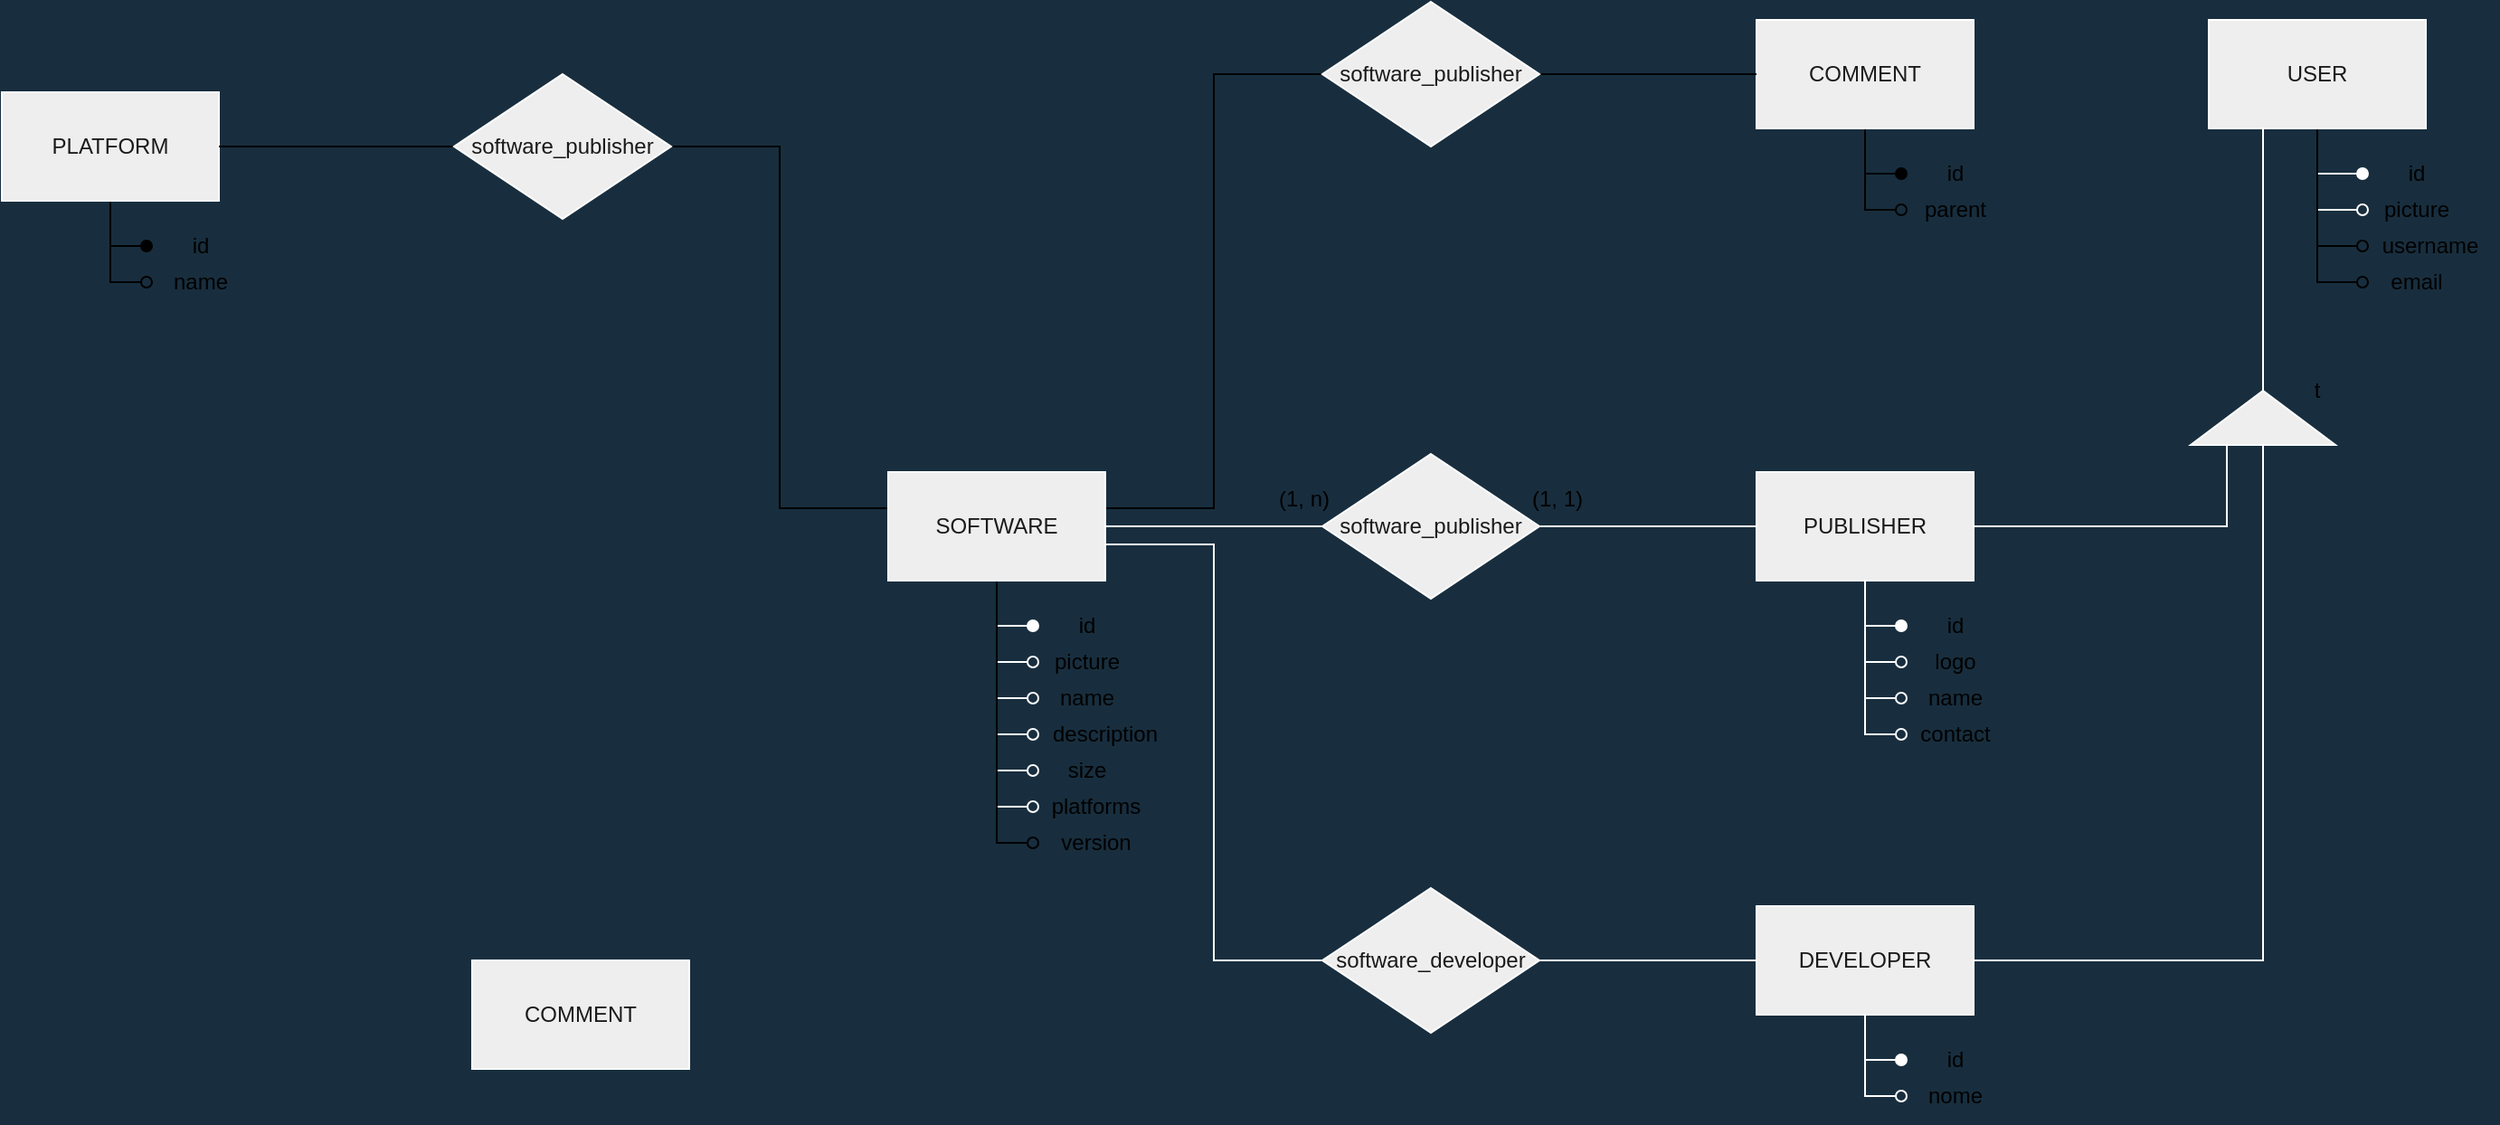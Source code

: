 <mxfile version="17.4.2" type="device"><diagram id="SsctZVR5xEuvwzPg--42" name="der"><mxGraphModel dx="1822" dy="865" grid="1" gridSize="10" guides="1" tooltips="1" connect="1" arrows="1" fold="1" page="0" pageScale="1" pageWidth="1100" pageHeight="850" background="#182E3E" math="0" shadow="0"><root><mxCell id="0"/><mxCell id="1" parent="0"/><mxCell id="NpDtV5McUB0VlU34Wl0O-11" style="edgeStyle=orthogonalEdgeStyle;rounded=0;sketch=0;orthogonalLoop=1;jettySize=auto;html=1;entryX=0;entryY=0.5;entryDx=0;entryDy=0;fontColor=#FFFFFF;strokeColor=#FFFFFF;endArrow=oval;endFill=0;" parent="1" source="NpDtV5McUB0VlU34Wl0O-1" target="NpDtV5McUB0VlU34Wl0O-3" edge="1"><mxGeometry relative="1" as="geometry"/></mxCell><mxCell id="NpDtV5McUB0VlU34Wl0O-12" style="edgeStyle=orthogonalEdgeStyle;rounded=0;sketch=0;orthogonalLoop=1;jettySize=auto;html=1;entryX=0;entryY=0.5;entryDx=0;entryDy=0;fontColor=#FFFFFF;endArrow=oval;endFill=0;strokeColor=#FFFFFF;" parent="1" source="NpDtV5McUB0VlU34Wl0O-1" target="NpDtV5McUB0VlU34Wl0O-6" edge="1"><mxGeometry relative="1" as="geometry"/></mxCell><mxCell id="NpDtV5McUB0VlU34Wl0O-14" style="edgeStyle=orthogonalEdgeStyle;rounded=0;sketch=0;orthogonalLoop=1;jettySize=auto;html=1;entryX=0;entryY=0.5;entryDx=0;entryDy=0;fontColor=#FFFFFF;endArrow=oval;endFill=0;strokeColor=#FFFFFF;" parent="1" source="NpDtV5McUB0VlU34Wl0O-1" target="NpDtV5McUB0VlU34Wl0O-8" edge="1"><mxGeometry relative="1" as="geometry"/></mxCell><mxCell id="NpDtV5McUB0VlU34Wl0O-15" style="edgeStyle=orthogonalEdgeStyle;rounded=0;sketch=0;orthogonalLoop=1;jettySize=auto;html=1;entryX=0;entryY=0.5;entryDx=0;entryDy=0;fontColor=#FFFFFF;endArrow=oval;endFill=0;strokeColor=#FFFFFF;" parent="1" source="NpDtV5McUB0VlU34Wl0O-1" target="NpDtV5McUB0VlU34Wl0O-10" edge="1"><mxGeometry relative="1" as="geometry"/></mxCell><mxCell id="NpDtV5McUB0VlU34Wl0O-18" style="edgeStyle=orthogonalEdgeStyle;rounded=0;sketch=0;orthogonalLoop=1;jettySize=auto;html=1;entryX=0;entryY=0.5;entryDx=0;entryDy=0;fontColor=#FFFFFF;endArrow=none;endFill=0;strokeColor=#FFFFFF;" parent="1" source="NpDtV5McUB0VlU34Wl0O-1" target="NpDtV5McUB0VlU34Wl0O-17" edge="1"><mxGeometry relative="1" as="geometry"/></mxCell><mxCell id="NpDtV5McUB0VlU34Wl0O-25" style="edgeStyle=orthogonalEdgeStyle;rounded=0;sketch=0;orthogonalLoop=1;jettySize=auto;html=1;entryX=0;entryY=0.5;entryDx=0;entryDy=0;fontColor=#FFFFFF;endArrow=oval;endFill=1;strokeColor=#FFFFFF;" parent="1" source="NpDtV5McUB0VlU34Wl0O-1" target="NpDtV5McUB0VlU34Wl0O-24" edge="1"><mxGeometry relative="1" as="geometry"/></mxCell><mxCell id="NpDtV5McUB0VlU34Wl0O-33" style="edgeStyle=orthogonalEdgeStyle;rounded=0;sketch=0;orthogonalLoop=1;jettySize=auto;html=1;entryX=0;entryY=0.5;entryDx=0;entryDy=0;fontColor=#FFFFFF;endArrow=oval;endFill=0;strokeColor=#FFFFFF;" parent="1" source="NpDtV5McUB0VlU34Wl0O-1" target="NpDtV5McUB0VlU34Wl0O-32" edge="1"><mxGeometry relative="1" as="geometry"/></mxCell><mxCell id="NpDtV5McUB0VlU34Wl0O-40" style="edgeStyle=orthogonalEdgeStyle;rounded=0;sketch=0;orthogonalLoop=1;jettySize=auto;html=1;entryX=0;entryY=0.5;entryDx=0;entryDy=0;fontColor=#FFFFFF;endArrow=none;endFill=0;strokeColor=#FFFFFF;" parent="1" source="NpDtV5McUB0VlU34Wl0O-1" target="NpDtV5McUB0VlU34Wl0O-39" edge="1"><mxGeometry relative="1" as="geometry"><Array as="points"><mxPoint x="460" y="310"/><mxPoint x="460" y="540"/></Array></mxGeometry></mxCell><mxCell id="ANa5fJzZorU_oaZCEf_N-10" style="edgeStyle=orthogonalEdgeStyle;rounded=0;orthogonalLoop=1;jettySize=auto;html=1;entryX=0;entryY=0.5;entryDx=0;entryDy=0;endArrow=oval;endFill=0;" parent="1" source="NpDtV5McUB0VlU34Wl0O-1" target="ANa5fJzZorU_oaZCEf_N-8" edge="1"><mxGeometry relative="1" as="geometry"/></mxCell><mxCell id="ANa5fJzZorU_oaZCEf_N-15" style="edgeStyle=orthogonalEdgeStyle;rounded=0;orthogonalLoop=1;jettySize=auto;html=1;entryX=1;entryY=0.5;entryDx=0;entryDy=0;endArrow=none;endFill=0;" parent="1" source="NpDtV5McUB0VlU34Wl0O-1" target="ANa5fJzZorU_oaZCEf_N-12" edge="1"><mxGeometry relative="1" as="geometry"><Array as="points"><mxPoint x="220" y="290"/><mxPoint x="220" y="90"/></Array></mxGeometry></mxCell><mxCell id="zFBum6YU7p7UYKm-g8im-9" style="edgeStyle=orthogonalEdgeStyle;rounded=0;orthogonalLoop=1;jettySize=auto;html=1;entryX=0;entryY=0.5;entryDx=0;entryDy=0;endArrow=none;endFill=0;" edge="1" parent="1" source="NpDtV5McUB0VlU34Wl0O-1" target="zFBum6YU7p7UYKm-g8im-6"><mxGeometry relative="1" as="geometry"><Array as="points"><mxPoint x="460" y="290"/><mxPoint x="460" y="50"/></Array></mxGeometry></mxCell><mxCell id="NpDtV5McUB0VlU34Wl0O-1" value="SOFTWARE" style="rounded=0;whiteSpace=wrap;html=1;fillColor=#EEEEEE;strokeColor=#FFFFFF;fontColor=#1A1A1A;" parent="1" vertex="1"><mxGeometry x="280" y="270" width="120" height="60" as="geometry"/></mxCell><mxCell id="NpDtV5McUB0VlU34Wl0O-3" value="name" style="text;html=1;align=center;verticalAlign=middle;whiteSpace=wrap;rounded=0;sketch=0;" parent="1" vertex="1"><mxGeometry x="360" y="380" width="60" height="30" as="geometry"/></mxCell><mxCell id="NpDtV5McUB0VlU34Wl0O-23" style="edgeStyle=orthogonalEdgeStyle;rounded=0;sketch=0;orthogonalLoop=1;jettySize=auto;html=1;entryX=0;entryY=0.5;entryDx=0;entryDy=0;fontColor=#FFFFFF;endArrow=oval;endFill=1;strokeColor=#FFFFFF;" parent="1" source="NpDtV5McUB0VlU34Wl0O-4" target="NpDtV5McUB0VlU34Wl0O-22" edge="1"><mxGeometry relative="1" as="geometry"/></mxCell><mxCell id="NpDtV5McUB0VlU34Wl0O-28" style="edgeStyle=orthogonalEdgeStyle;rounded=0;sketch=0;orthogonalLoop=1;jettySize=auto;html=1;entryX=0;entryY=0.5;entryDx=0;entryDy=0;fontColor=#FFFFFF;endArrow=oval;endFill=0;strokeColor=#FFFFFF;" parent="1" source="NpDtV5McUB0VlU34Wl0O-4" target="NpDtV5McUB0VlU34Wl0O-26" edge="1"><mxGeometry relative="1" as="geometry"/></mxCell><mxCell id="NpDtV5McUB0VlU34Wl0O-30" style="edgeStyle=orthogonalEdgeStyle;rounded=0;sketch=0;orthogonalLoop=1;jettySize=auto;html=1;entryX=0;entryY=0.5;entryDx=0;entryDy=0;fontColor=#FFFFFF;endArrow=oval;endFill=0;strokeColor=#FFFFFF;" parent="1" source="NpDtV5McUB0VlU34Wl0O-4" target="NpDtV5McUB0VlU34Wl0O-29" edge="1"><mxGeometry relative="1" as="geometry"/></mxCell><mxCell id="NpDtV5McUB0VlU34Wl0O-35" style="edgeStyle=orthogonalEdgeStyle;rounded=0;sketch=0;orthogonalLoop=1;jettySize=auto;html=1;entryX=0;entryY=0.5;entryDx=0;entryDy=0;fontColor=#FFFFFF;endArrow=oval;endFill=0;strokeColor=#FFFFFF;" parent="1" source="NpDtV5McUB0VlU34Wl0O-4" target="NpDtV5McUB0VlU34Wl0O-34" edge="1"><mxGeometry relative="1" as="geometry"/></mxCell><mxCell id="NpDtV5McUB0VlU34Wl0O-56" style="edgeStyle=orthogonalEdgeStyle;rounded=0;sketch=0;orthogonalLoop=1;jettySize=auto;html=1;entryX=0;entryY=0.25;entryDx=0;entryDy=0;fontColor=#FFFFFF;endArrow=none;endFill=0;strokeColor=#FFFFFF;" parent="1" source="NpDtV5McUB0VlU34Wl0O-4" target="NpDtV5McUB0VlU34Wl0O-47" edge="1"><mxGeometry relative="1" as="geometry"/></mxCell><mxCell id="NpDtV5McUB0VlU34Wl0O-4" value="PUBLISHER" style="whiteSpace=wrap;html=1;rounded=0;sketch=0;fontColor=#1A1A1A;strokeColor=#FFFFFF;fillColor=#EEEEEE;" parent="1" vertex="1"><mxGeometry x="760" y="270" width="120" height="60" as="geometry"/></mxCell><mxCell id="NpDtV5McUB0VlU34Wl0O-6" value="description" style="text;html=1;align=center;verticalAlign=middle;whiteSpace=wrap;rounded=0;sketch=0;" parent="1" vertex="1"><mxGeometry x="360" y="400" width="80" height="30" as="geometry"/></mxCell><mxCell id="NpDtV5McUB0VlU34Wl0O-8" value="size" style="text;html=1;align=center;verticalAlign=middle;whiteSpace=wrap;rounded=0;sketch=0;" parent="1" vertex="1"><mxGeometry x="360" y="420" width="60" height="30" as="geometry"/></mxCell><mxCell id="NpDtV5McUB0VlU34Wl0O-10" value="platforms" style="text;html=1;align=center;verticalAlign=middle;whiteSpace=wrap;rounded=0;sketch=0;" parent="1" vertex="1"><mxGeometry x="360" y="440" width="70" height="30" as="geometry"/></mxCell><mxCell id="NpDtV5McUB0VlU34Wl0O-19" style="edgeStyle=orthogonalEdgeStyle;rounded=0;sketch=0;orthogonalLoop=1;jettySize=auto;html=1;entryX=0;entryY=0.5;entryDx=0;entryDy=0;fontColor=#FFFFFF;endArrow=none;endFill=0;strokeColor=#FFFFFF;" parent="1" source="NpDtV5McUB0VlU34Wl0O-17" target="NpDtV5McUB0VlU34Wl0O-4" edge="1"><mxGeometry relative="1" as="geometry"/></mxCell><mxCell id="NpDtV5McUB0VlU34Wl0O-17" value="software_publisher" style="rhombus;whiteSpace=wrap;html=1;rounded=0;sketch=0;fontColor=#1A1A1A;strokeColor=#FFFFFF;fillColor=#EEEEEE;" parent="1" vertex="1"><mxGeometry x="520" y="260" width="120" height="80" as="geometry"/></mxCell><mxCell id="NpDtV5McUB0VlU34Wl0O-22" value="id" style="text;html=1;align=center;verticalAlign=middle;whiteSpace=wrap;rounded=0;sketch=0;" parent="1" vertex="1"><mxGeometry x="840" y="340" width="60" height="30" as="geometry"/></mxCell><mxCell id="NpDtV5McUB0VlU34Wl0O-24" value="id" style="text;html=1;align=center;verticalAlign=middle;whiteSpace=wrap;rounded=0;sketch=0;" parent="1" vertex="1"><mxGeometry x="360" y="340" width="60" height="30" as="geometry"/></mxCell><mxCell id="NpDtV5McUB0VlU34Wl0O-26" value="name" style="text;html=1;align=center;verticalAlign=middle;whiteSpace=wrap;rounded=0;sketch=0;" parent="1" vertex="1"><mxGeometry x="840" y="380" width="60" height="30" as="geometry"/></mxCell><mxCell id="NpDtV5McUB0VlU34Wl0O-29" value="contact" style="text;html=1;align=center;verticalAlign=middle;whiteSpace=wrap;rounded=0;sketch=0;" parent="1" vertex="1"><mxGeometry x="840" y="400" width="60" height="30" as="geometry"/></mxCell><mxCell id="NpDtV5McUB0VlU34Wl0O-32" value="picture" style="text;html=1;align=center;verticalAlign=middle;whiteSpace=wrap;rounded=0;sketch=0;" parent="1" vertex="1"><mxGeometry x="360" y="360" width="60" height="30" as="geometry"/></mxCell><mxCell id="NpDtV5McUB0VlU34Wl0O-34" value="logo" style="text;html=1;align=center;verticalAlign=middle;whiteSpace=wrap;rounded=0;sketch=0;" parent="1" vertex="1"><mxGeometry x="840" y="360" width="60" height="30" as="geometry"/></mxCell><mxCell id="NpDtV5McUB0VlU34Wl0O-43" style="edgeStyle=orthogonalEdgeStyle;rounded=0;sketch=0;orthogonalLoop=1;jettySize=auto;html=1;entryX=0;entryY=0.5;entryDx=0;entryDy=0;fontColor=#FFFFFF;endArrow=oval;endFill=1;strokeColor=#FFFFFF;" parent="1" source="NpDtV5McUB0VlU34Wl0O-36" target="NpDtV5McUB0VlU34Wl0O-42" edge="1"><mxGeometry relative="1" as="geometry"/></mxCell><mxCell id="NpDtV5McUB0VlU34Wl0O-45" style="edgeStyle=orthogonalEdgeStyle;rounded=0;sketch=0;orthogonalLoop=1;jettySize=auto;html=1;entryX=0;entryY=0.5;entryDx=0;entryDy=0;fontColor=#FFFFFF;endArrow=oval;endFill=0;strokeColor=#FFFFFF;" parent="1" source="NpDtV5McUB0VlU34Wl0O-36" target="NpDtV5McUB0VlU34Wl0O-44" edge="1"><mxGeometry relative="1" as="geometry"/></mxCell><mxCell id="NpDtV5McUB0VlU34Wl0O-57" style="edgeStyle=orthogonalEdgeStyle;rounded=0;sketch=0;orthogonalLoop=1;jettySize=auto;html=1;entryX=0;entryY=0.5;entryDx=0;entryDy=0;fontColor=#FFFFFF;endArrow=none;endFill=0;strokeColor=#FFFFFF;" parent="1" source="NpDtV5McUB0VlU34Wl0O-36" target="NpDtV5McUB0VlU34Wl0O-47" edge="1"><mxGeometry relative="1" as="geometry"/></mxCell><mxCell id="NpDtV5McUB0VlU34Wl0O-36" value="DEVELOPER" style="whiteSpace=wrap;html=1;rounded=0;sketch=0;fontColor=#1A1A1A;strokeColor=#FFFFFF;fillColor=#EEEEEE;" parent="1" vertex="1"><mxGeometry x="760" y="510" width="120" height="60" as="geometry"/></mxCell><mxCell id="NpDtV5McUB0VlU34Wl0O-61" style="edgeStyle=orthogonalEdgeStyle;rounded=0;sketch=0;orthogonalLoop=1;jettySize=auto;html=1;entryX=0;entryY=0.5;entryDx=0;entryDy=0;fontColor=#FFFFFF;endArrow=oval;endFill=1;strokeColor=#FFFFFF;" parent="1" source="NpDtV5McUB0VlU34Wl0O-37" target="NpDtV5McUB0VlU34Wl0O-60" edge="1"><mxGeometry relative="1" as="geometry"/></mxCell><mxCell id="NpDtV5McUB0VlU34Wl0O-64" style="edgeStyle=orthogonalEdgeStyle;rounded=0;sketch=0;orthogonalLoop=1;jettySize=auto;html=1;entryX=0;entryY=0.5;entryDx=0;entryDy=0;fontColor=#FFFFFF;endArrow=oval;endFill=0;strokeColor=#FFFFFF;" parent="1" source="NpDtV5McUB0VlU34Wl0O-37" target="NpDtV5McUB0VlU34Wl0O-63" edge="1"><mxGeometry relative="1" as="geometry"/></mxCell><mxCell id="RyOZzUnHz982tyjcpU6y-4" style="edgeStyle=orthogonalEdgeStyle;rounded=0;orthogonalLoop=1;jettySize=auto;html=1;entryX=0;entryY=0.5;entryDx=0;entryDy=0;endArrow=oval;endFill=0;" parent="1" source="NpDtV5McUB0VlU34Wl0O-37" target="RyOZzUnHz982tyjcpU6y-1" edge="1"><mxGeometry relative="1" as="geometry"/></mxCell><mxCell id="RyOZzUnHz982tyjcpU6y-5" style="edgeStyle=orthogonalEdgeStyle;rounded=0;orthogonalLoop=1;jettySize=auto;html=1;entryX=0;entryY=0.5;entryDx=0;entryDy=0;endArrow=oval;endFill=0;" parent="1" source="NpDtV5McUB0VlU34Wl0O-37" target="RyOZzUnHz982tyjcpU6y-3" edge="1"><mxGeometry relative="1" as="geometry"/></mxCell><mxCell id="NpDtV5McUB0VlU34Wl0O-37" value="USER" style="whiteSpace=wrap;html=1;rounded=0;sketch=0;fontColor=#1A1A1A;strokeColor=#FFFFFF;fillColor=#EEEEEE;" parent="1" vertex="1"><mxGeometry x="1010" y="20" width="120" height="60" as="geometry"/></mxCell><mxCell id="NpDtV5McUB0VlU34Wl0O-41" style="edgeStyle=orthogonalEdgeStyle;rounded=0;sketch=0;orthogonalLoop=1;jettySize=auto;html=1;fontColor=#FFFFFF;endArrow=none;endFill=0;strokeColor=#FFFFFF;" parent="1" source="NpDtV5McUB0VlU34Wl0O-39" target="NpDtV5McUB0VlU34Wl0O-36" edge="1"><mxGeometry relative="1" as="geometry"/></mxCell><mxCell id="NpDtV5McUB0VlU34Wl0O-39" value="software_developer" style="rhombus;whiteSpace=wrap;html=1;rounded=0;sketch=0;fontColor=#1A1A1A;strokeColor=#FFFFFF;fillColor=#EEEEEE;" parent="1" vertex="1"><mxGeometry x="520" y="500" width="120" height="80" as="geometry"/></mxCell><mxCell id="NpDtV5McUB0VlU34Wl0O-42" value="id" style="text;html=1;align=center;verticalAlign=middle;whiteSpace=wrap;rounded=0;sketch=0;" parent="1" vertex="1"><mxGeometry x="840" y="580" width="60" height="30" as="geometry"/></mxCell><mxCell id="NpDtV5McUB0VlU34Wl0O-44" value="nome" style="text;html=1;align=center;verticalAlign=middle;whiteSpace=wrap;rounded=0;sketch=0;" parent="1" vertex="1"><mxGeometry x="840" y="600" width="60" height="30" as="geometry"/></mxCell><mxCell id="NpDtV5McUB0VlU34Wl0O-62" style="edgeStyle=orthogonalEdgeStyle;rounded=0;sketch=0;orthogonalLoop=1;jettySize=auto;html=1;entryX=0.25;entryY=1;entryDx=0;entryDy=0;fontColor=#FFFFFF;endArrow=none;endFill=0;strokeColor=#FFFFFF;" parent="1" source="NpDtV5McUB0VlU34Wl0O-47" target="NpDtV5McUB0VlU34Wl0O-37" edge="1"><mxGeometry relative="1" as="geometry"/></mxCell><mxCell id="NpDtV5McUB0VlU34Wl0O-47" value="" style="triangle;whiteSpace=wrap;html=1;rounded=0;sketch=0;fontColor=#1A1A1A;strokeColor=#FFFFFF;fillColor=#EEEEEE;rotation=-90;" parent="1" vertex="1"><mxGeometry x="1025" y="200" width="30" height="80" as="geometry"/></mxCell><mxCell id="NpDtV5McUB0VlU34Wl0O-59" value="t" style="text;html=1;align=center;verticalAlign=middle;whiteSpace=wrap;rounded=0;sketch=0;" parent="1" vertex="1"><mxGeometry x="1040" y="210" width="60" height="30" as="geometry"/></mxCell><mxCell id="NpDtV5McUB0VlU34Wl0O-60" value="id" style="text;html=1;align=center;verticalAlign=middle;whiteSpace=wrap;rounded=0;sketch=0;" parent="1" vertex="1"><mxGeometry x="1095" y="90" width="60" height="30" as="geometry"/></mxCell><mxCell id="NpDtV5McUB0VlU34Wl0O-63" value="picture" style="text;html=1;align=center;verticalAlign=middle;whiteSpace=wrap;rounded=0;sketch=0;" parent="1" vertex="1"><mxGeometry x="1095" y="110" width="60" height="30" as="geometry"/></mxCell><mxCell id="zFBum6YU7p7UYKm-g8im-4" style="edgeStyle=orthogonalEdgeStyle;rounded=0;orthogonalLoop=1;jettySize=auto;html=1;entryX=0;entryY=0.5;entryDx=0;entryDy=0;endArrow=oval;endFill=1;" edge="1" parent="1" source="ANa5fJzZorU_oaZCEf_N-2" target="zFBum6YU7p7UYKm-g8im-2"><mxGeometry relative="1" as="geometry"/></mxCell><mxCell id="zFBum6YU7p7UYKm-g8im-11" style="edgeStyle=orthogonalEdgeStyle;rounded=0;orthogonalLoop=1;jettySize=auto;html=1;entryX=0;entryY=0.5;entryDx=0;entryDy=0;endArrow=oval;endFill=0;" edge="1" parent="1" source="ANa5fJzZorU_oaZCEf_N-2" target="zFBum6YU7p7UYKm-g8im-10"><mxGeometry relative="1" as="geometry"/></mxCell><mxCell id="ANa5fJzZorU_oaZCEf_N-2" value="COMMENT" style="rounded=0;whiteSpace=wrap;html=1;fillColor=#EEEEEE;strokeColor=#FFFFFF;fontColor=#1A1A1A;" parent="1" vertex="1"><mxGeometry x="760" y="20" width="120" height="60" as="geometry"/></mxCell><mxCell id="ANa5fJzZorU_oaZCEf_N-19" style="edgeStyle=orthogonalEdgeStyle;rounded=0;orthogonalLoop=1;jettySize=auto;html=1;entryX=0;entryY=0.5;entryDx=0;entryDy=0;endArrow=oval;endFill=1;" parent="1" source="ANa5fJzZorU_oaZCEf_N-4" target="ANa5fJzZorU_oaZCEf_N-18" edge="1"><mxGeometry relative="1" as="geometry"/></mxCell><mxCell id="ANa5fJzZorU_oaZCEf_N-21" style="edgeStyle=orthogonalEdgeStyle;rounded=0;orthogonalLoop=1;jettySize=auto;html=1;entryX=0;entryY=0.5;entryDx=0;entryDy=0;endArrow=oval;endFill=0;" parent="1" source="ANa5fJzZorU_oaZCEf_N-4" target="ANa5fJzZorU_oaZCEf_N-20" edge="1"><mxGeometry relative="1" as="geometry"/></mxCell><mxCell id="ANa5fJzZorU_oaZCEf_N-4" value="PLATFORM" style="rounded=0;whiteSpace=wrap;html=1;fillColor=#EEEEEE;strokeColor=#FFFFFF;fontColor=#1A1A1A;" parent="1" vertex="1"><mxGeometry x="-210" y="60" width="120" height="60" as="geometry"/></mxCell><mxCell id="ANa5fJzZorU_oaZCEf_N-8" value="version" style="text;html=1;align=center;verticalAlign=middle;whiteSpace=wrap;rounded=0;sketch=0;" parent="1" vertex="1"><mxGeometry x="360" y="460" width="70" height="30" as="geometry"/></mxCell><mxCell id="ANa5fJzZorU_oaZCEf_N-14" style="edgeStyle=orthogonalEdgeStyle;rounded=0;orthogonalLoop=1;jettySize=auto;html=1;endArrow=none;endFill=0;" parent="1" source="ANa5fJzZorU_oaZCEf_N-12" target="ANa5fJzZorU_oaZCEf_N-4" edge="1"><mxGeometry relative="1" as="geometry"/></mxCell><mxCell id="ANa5fJzZorU_oaZCEf_N-12" value="software_publisher" style="rhombus;whiteSpace=wrap;html=1;rounded=0;sketch=0;fontColor=#1A1A1A;strokeColor=#FFFFFF;fillColor=#EEEEEE;" parent="1" vertex="1"><mxGeometry x="40" y="50" width="120" height="80" as="geometry"/></mxCell><mxCell id="ANa5fJzZorU_oaZCEf_N-16" value="(1, n)" style="text;html=1;align=center;verticalAlign=middle;whiteSpace=wrap;rounded=0;sketch=0;" parent="1" vertex="1"><mxGeometry x="480" y="270" width="60" height="30" as="geometry"/></mxCell><mxCell id="ANa5fJzZorU_oaZCEf_N-17" value="(1, 1)" style="text;html=1;align=center;verticalAlign=middle;whiteSpace=wrap;rounded=0;sketch=0;" parent="1" vertex="1"><mxGeometry x="620" y="270" width="60" height="30" as="geometry"/></mxCell><mxCell id="ANa5fJzZorU_oaZCEf_N-18" value="id" style="text;html=1;align=center;verticalAlign=middle;whiteSpace=wrap;rounded=0;sketch=0;" parent="1" vertex="1"><mxGeometry x="-130" y="130" width="60" height="30" as="geometry"/></mxCell><mxCell id="ANa5fJzZorU_oaZCEf_N-20" value="name" style="text;html=1;align=center;verticalAlign=middle;whiteSpace=wrap;rounded=0;sketch=0;" parent="1" vertex="1"><mxGeometry x="-130" y="150" width="60" height="30" as="geometry"/></mxCell><mxCell id="RyOZzUnHz982tyjcpU6y-1" value="username" style="text;html=1;align=center;verticalAlign=middle;whiteSpace=wrap;rounded=0;sketch=0;" parent="1" vertex="1"><mxGeometry x="1095" y="130" width="75" height="30" as="geometry"/></mxCell><mxCell id="RyOZzUnHz982tyjcpU6y-3" value="email" style="text;html=1;align=center;verticalAlign=middle;whiteSpace=wrap;rounded=0;sketch=0;" parent="1" vertex="1"><mxGeometry x="1095" y="150" width="60" height="30" as="geometry"/></mxCell><mxCell id="zFBum6YU7p7UYKm-g8im-1" value="COMMENT" style="whiteSpace=wrap;html=1;rounded=0;sketch=0;fontColor=#1A1A1A;strokeColor=#FFFFFF;fillColor=#EEEEEE;" vertex="1" parent="1"><mxGeometry x="50" y="540" width="120" height="60" as="geometry"/></mxCell><mxCell id="zFBum6YU7p7UYKm-g8im-2" value="id" style="text;html=1;align=center;verticalAlign=middle;whiteSpace=wrap;rounded=0;sketch=0;" vertex="1" parent="1"><mxGeometry x="840" y="90" width="60" height="30" as="geometry"/></mxCell><mxCell id="zFBum6YU7p7UYKm-g8im-8" style="edgeStyle=orthogonalEdgeStyle;rounded=0;orthogonalLoop=1;jettySize=auto;html=1;entryX=0;entryY=0.5;entryDx=0;entryDy=0;endArrow=none;endFill=0;" edge="1" parent="1" source="zFBum6YU7p7UYKm-g8im-6" target="ANa5fJzZorU_oaZCEf_N-2"><mxGeometry relative="1" as="geometry"/></mxCell><mxCell id="zFBum6YU7p7UYKm-g8im-6" value="software_publisher" style="rhombus;whiteSpace=wrap;html=1;rounded=0;sketch=0;fontColor=#1A1A1A;strokeColor=#FFFFFF;fillColor=#EEEEEE;" vertex="1" parent="1"><mxGeometry x="520" y="10" width="120" height="80" as="geometry"/></mxCell><mxCell id="zFBum6YU7p7UYKm-g8im-10" value="parent" style="text;html=1;align=center;verticalAlign=middle;whiteSpace=wrap;rounded=0;sketch=0;" vertex="1" parent="1"><mxGeometry x="840" y="110" width="60" height="30" as="geometry"/></mxCell></root></mxGraphModel></diagram></mxfile>